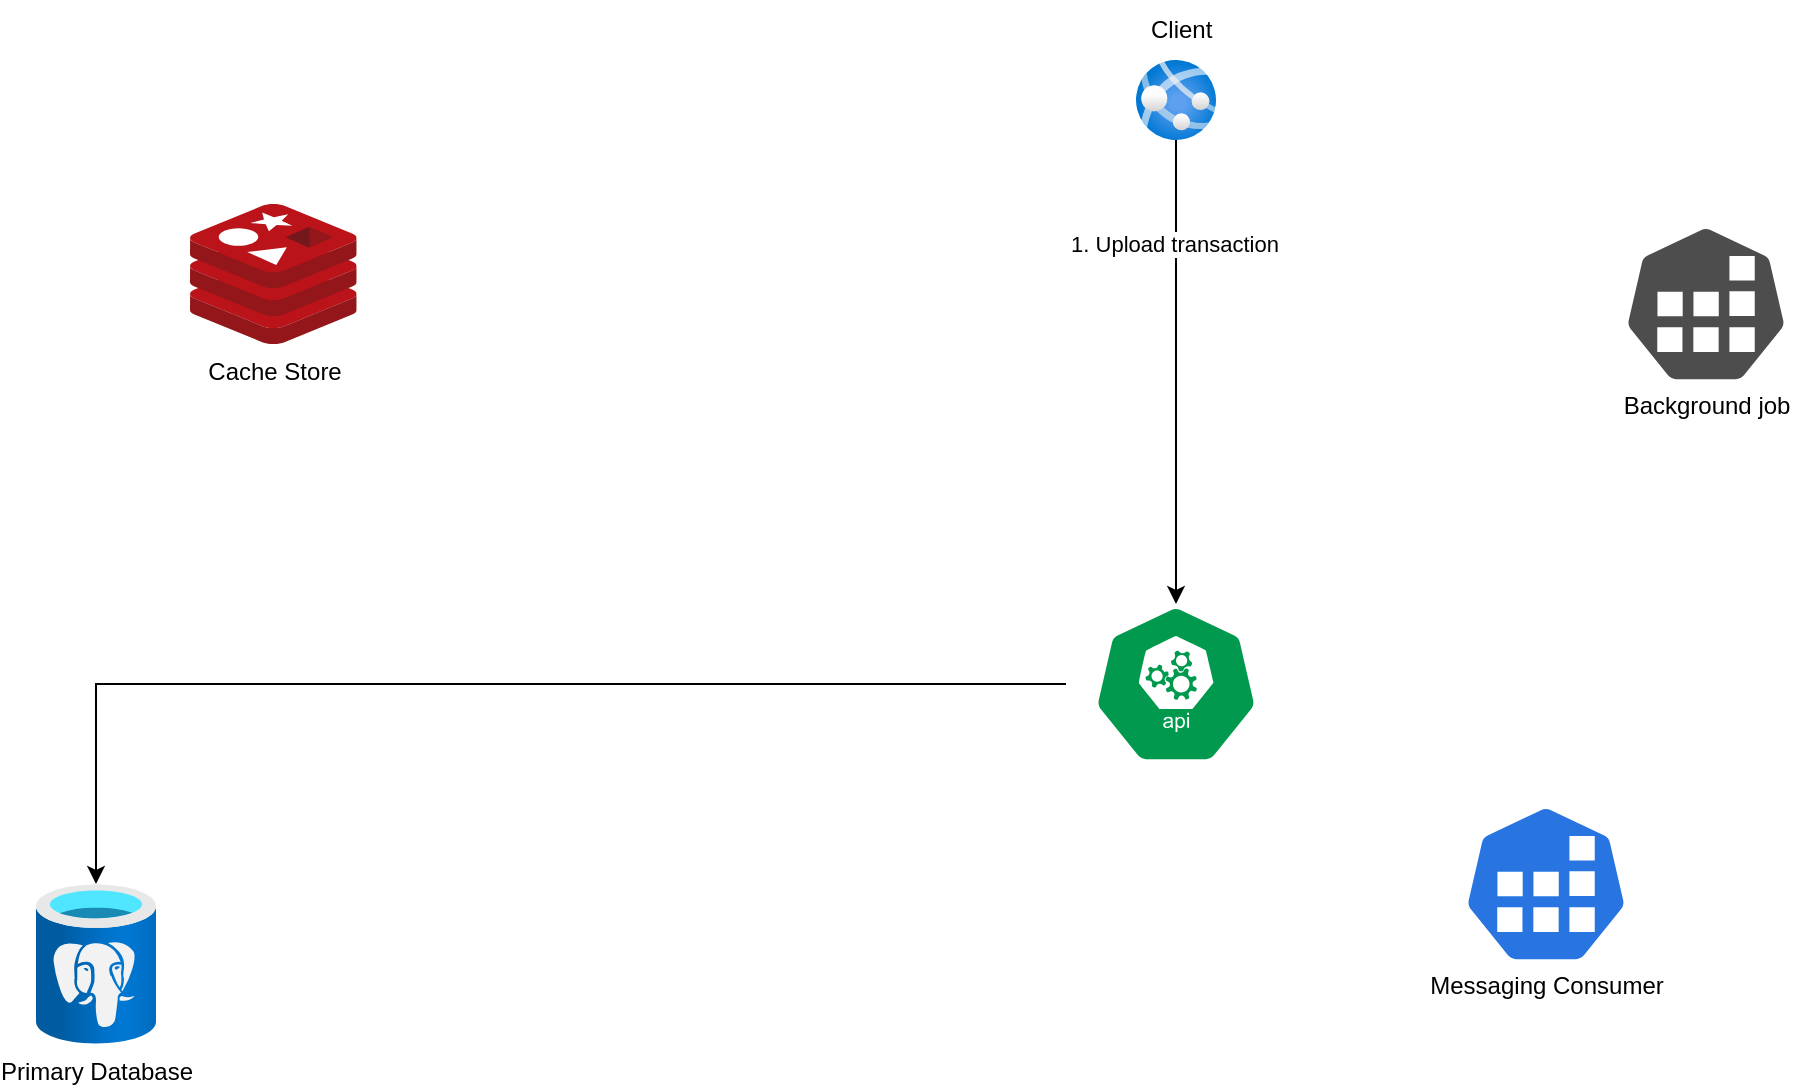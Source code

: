 <mxfile version="24.6.4" type="device">
  <diagram name="Page-1" id="J6RD1Q7yllRvDYEGqp7C">
    <mxGraphModel dx="2181" dy="1872" grid="1" gridSize="10" guides="1" tooltips="1" connect="1" arrows="1" fold="1" page="1" pageScale="1" pageWidth="827" pageHeight="1169" math="0" shadow="0">
      <root>
        <mxCell id="0" />
        <mxCell id="1" parent="0" />
        <mxCell id="ibqLOi3N_rjevVXb1XgC-1" value="" style="aspect=fixed;html=1;points=[];align=center;image;fontSize=12;image=img/lib/azure2/app_services/App_Services.svg;fillColor=#006600;gradientColor=#3399FF;" parent="1" vertex="1">
          <mxGeometry x="390" y="28" width="40" height="40" as="geometry" />
        </mxCell>
        <mxCell id="ibqLOi3N_rjevVXb1XgC-6" value="Client&amp;nbsp;" style="text;html=1;align=center;verticalAlign=middle;resizable=0;points=[];autosize=1;strokeColor=none;fillColor=none;" parent="1" vertex="1">
          <mxGeometry x="384" y="-2" width="60" height="30" as="geometry" />
        </mxCell>
        <mxCell id="xVPhzS4vwSvejMzvaivl-3" style="edgeStyle=orthogonalEdgeStyle;rounded=0;orthogonalLoop=1;jettySize=auto;html=1;" edge="1" parent="1" source="ibqLOi3N_rjevVXb1XgC-7" target="ibqLOi3N_rjevVXb1XgC-9">
          <mxGeometry relative="1" as="geometry" />
        </mxCell>
        <mxCell id="ibqLOi3N_rjevVXb1XgC-7" value="" style="sketch=0;html=1;dashed=0;whitespace=wrap;fillColor=#00994D;strokeColor=#ffffff;points=[[0.005,0.63,0],[0.1,0.2,0],[0.9,0.2,0],[0.5,0,0],[0.995,0.63,0],[0.72,0.99,0],[0.5,1,0],[0.28,0.99,0]];shape=mxgraph.kubernetes.icon;prIcon=api" parent="1" vertex="1">
          <mxGeometry x="355" y="300" width="110" height="80" as="geometry" />
        </mxCell>
        <mxCell id="ibqLOi3N_rjevVXb1XgC-8" value="&lt;br&gt;&lt;br&gt;&lt;br&gt;&lt;br&gt;&lt;br&gt;&lt;br&gt;&lt;br&gt;Background job" style="sketch=0;html=1;dashed=0;whitespace=wrap;fillColor=#4D4D4D;strokeColor=#ffffff;points=[[0.005,0.63,0],[0.1,0.2,0],[0.9,0.2,0],[0.5,0,0],[0.995,0.63,0],[0.72,0.99,0],[0.5,1,0],[0.28,0.99,0]];shape=mxgraph.kubernetes.icon;prIcon=job" parent="1" vertex="1">
          <mxGeometry x="630" y="110" width="90" height="80" as="geometry" />
        </mxCell>
        <mxCell id="ibqLOi3N_rjevVXb1XgC-9" value="Primary Database" style="aspect=fixed;html=1;points=[];align=center;image;fontSize=12;image=img/lib/azure2/databases/Azure_Database_PostgreSQL_Server.svg;fillColor=#3399FF;gradientColor=#3399FF;" parent="1" vertex="1">
          <mxGeometry x="-160" y="440" width="60" height="80" as="geometry" />
        </mxCell>
        <mxCell id="ibqLOi3N_rjevVXb1XgC-11" value="Cache Store" style="sketch=0;aspect=fixed;html=1;points=[];align=center;image;fontSize=12;image=img/lib/mscae/Cache_Redis_Product.svg;fillColor=#3399FF;gradientColor=#3399FF;" parent="1" vertex="1">
          <mxGeometry x="-83" y="100" width="83.33" height="70" as="geometry" />
        </mxCell>
        <mxCell id="ibqLOi3N_rjevVXb1XgC-12" value="&lt;br&gt;&lt;br&gt;&lt;br&gt;&lt;br&gt;&lt;br&gt;&lt;br&gt;&lt;br&gt;Messaging Consumer" style="sketch=0;html=1;dashed=0;whitespace=wrap;fillColor=#2875E2;strokeColor=#ffffff;points=[[0.005,0.63,0],[0.1,0.2,0],[0.9,0.2,0],[0.5,0,0],[0.995,0.63,0],[0.72,0.99,0],[0.5,1,0],[0.28,0.99,0]];shape=mxgraph.kubernetes.icon;prIcon=job" parent="1" vertex="1">
          <mxGeometry x="550" y="400" width="90" height="80" as="geometry" />
        </mxCell>
        <mxCell id="xVPhzS4vwSvejMzvaivl-1" style="edgeStyle=orthogonalEdgeStyle;rounded=0;orthogonalLoop=1;jettySize=auto;html=1;entryX=0.5;entryY=0;entryDx=0;entryDy=0;entryPerimeter=0;" edge="1" parent="1" source="ibqLOi3N_rjevVXb1XgC-1" target="ibqLOi3N_rjevVXb1XgC-7">
          <mxGeometry relative="1" as="geometry" />
        </mxCell>
        <mxCell id="xVPhzS4vwSvejMzvaivl-2" value="1. Upload transaction" style="edgeLabel;html=1;align=center;verticalAlign=middle;resizable=0;points=[];" vertex="1" connectable="0" parent="xVPhzS4vwSvejMzvaivl-1">
          <mxGeometry x="-0.552" y="-1" relative="1" as="geometry">
            <mxPoint as="offset" />
          </mxGeometry>
        </mxCell>
      </root>
    </mxGraphModel>
  </diagram>
</mxfile>
